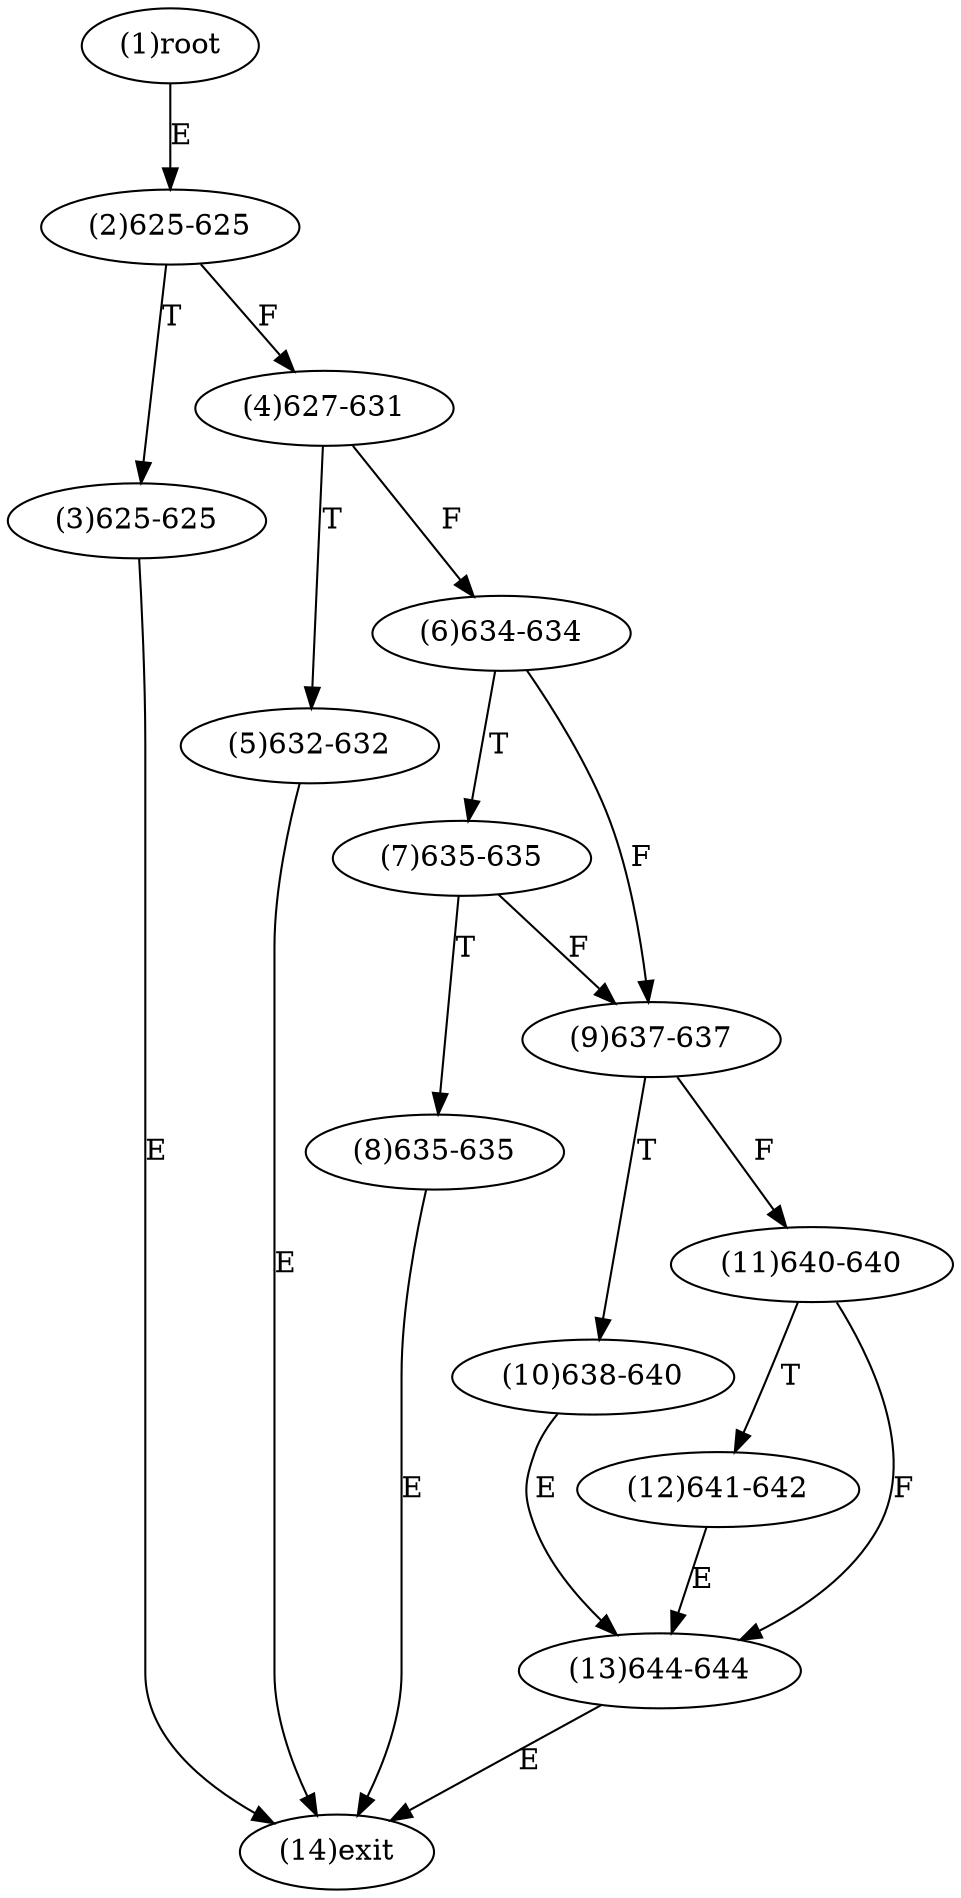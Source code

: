 digraph "" { 
1[ label="(1)root"];
2[ label="(2)625-625"];
3[ label="(3)625-625"];
4[ label="(4)627-631"];
5[ label="(5)632-632"];
6[ label="(6)634-634"];
7[ label="(7)635-635"];
8[ label="(8)635-635"];
9[ label="(9)637-637"];
10[ label="(10)638-640"];
11[ label="(11)640-640"];
12[ label="(12)641-642"];
13[ label="(13)644-644"];
14[ label="(14)exit"];
1->2[ label="E"];
2->4[ label="F"];
2->3[ label="T"];
3->14[ label="E"];
4->6[ label="F"];
4->5[ label="T"];
5->14[ label="E"];
6->9[ label="F"];
6->7[ label="T"];
7->9[ label="F"];
7->8[ label="T"];
8->14[ label="E"];
9->11[ label="F"];
9->10[ label="T"];
10->13[ label="E"];
11->13[ label="F"];
11->12[ label="T"];
12->13[ label="E"];
13->14[ label="E"];
}